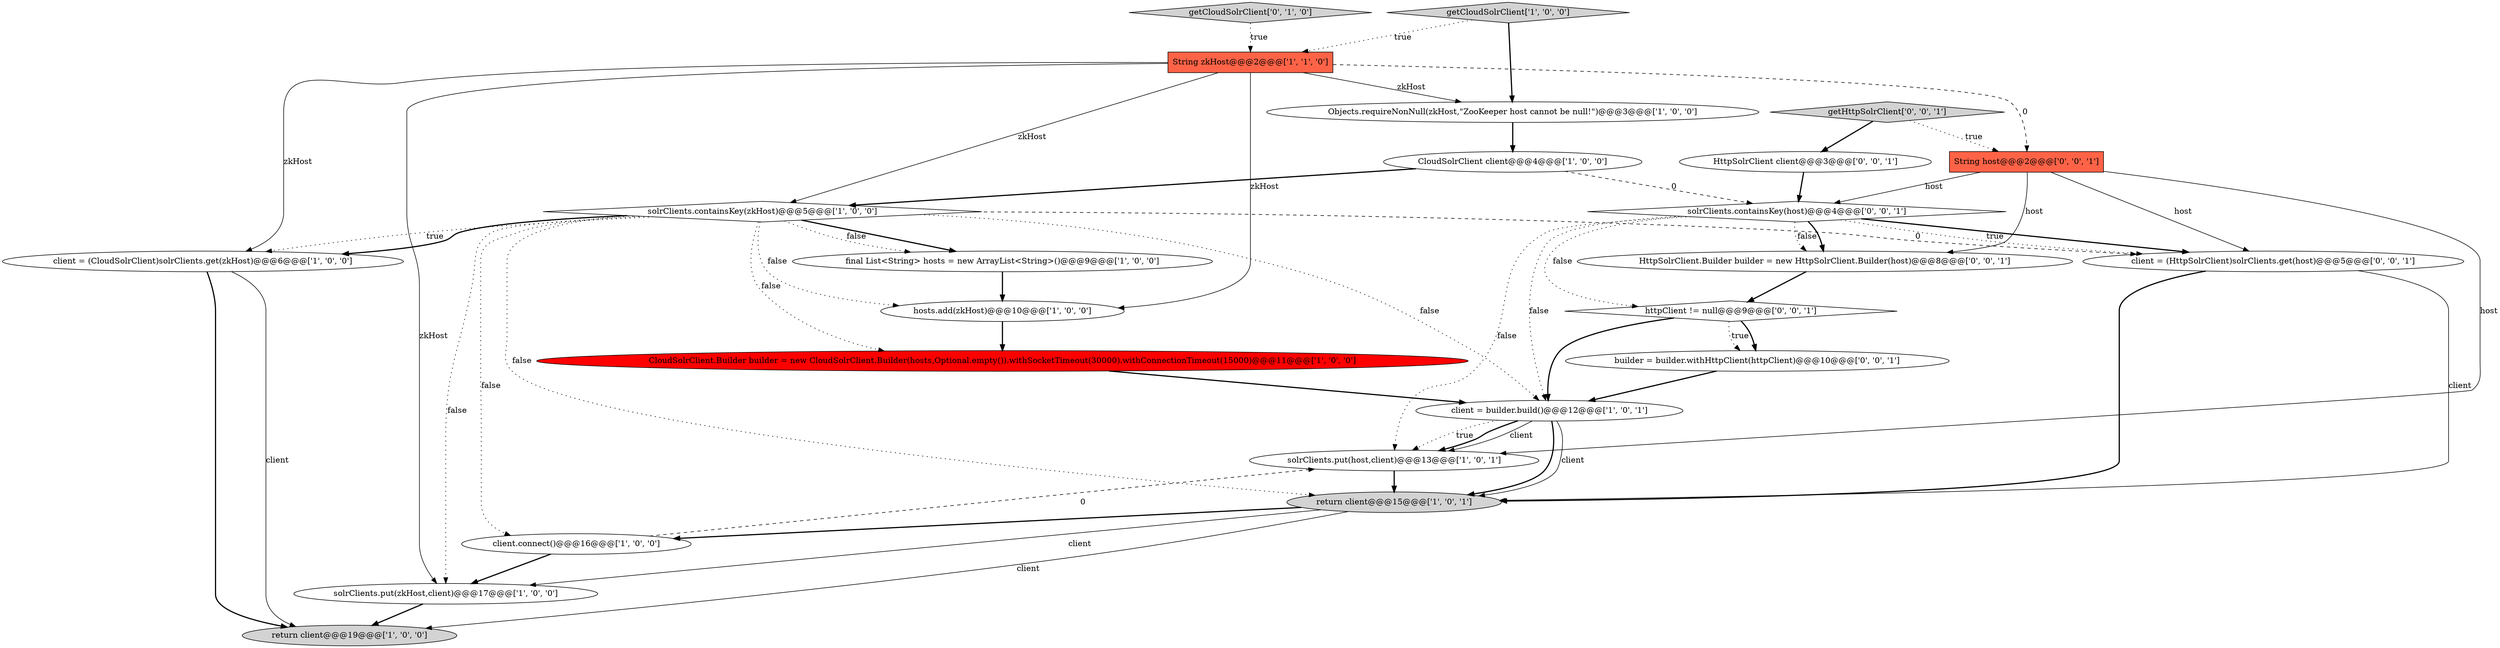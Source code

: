 digraph {
14 [style = filled, label = "CloudSolrClient.Builder builder = new CloudSolrClient.Builder(hosts,Optional.empty()).withSocketTimeout(30000).withConnectionTimeout(15000)@@@11@@@['1', '0', '0']", fillcolor = red, shape = ellipse image = "AAA1AAABBB1BBB"];
18 [style = filled, label = "builder = builder.withHttpClient(httpClient)@@@10@@@['0', '0', '1']", fillcolor = white, shape = ellipse image = "AAA0AAABBB3BBB"];
7 [style = filled, label = "solrClients.containsKey(zkHost)@@@5@@@['1', '0', '0']", fillcolor = white, shape = diamond image = "AAA0AAABBB1BBB"];
11 [style = filled, label = "client = builder.build()@@@12@@@['1', '0', '1']", fillcolor = white, shape = ellipse image = "AAA0AAABBB1BBB"];
13 [style = filled, label = "getCloudSolrClient['1', '0', '0']", fillcolor = lightgray, shape = diamond image = "AAA0AAABBB1BBB"];
12 [style = filled, label = "hosts.add(zkHost)@@@10@@@['1', '0', '0']", fillcolor = white, shape = ellipse image = "AAA0AAABBB1BBB"];
17 [style = filled, label = "getHttpSolrClient['0', '0', '1']", fillcolor = lightgray, shape = diamond image = "AAA0AAABBB3BBB"];
10 [style = filled, label = "client = (CloudSolrClient)solrClients.get(zkHost)@@@6@@@['1', '0', '0']", fillcolor = white, shape = ellipse image = "AAA0AAABBB1BBB"];
20 [style = filled, label = "HttpSolrClient client@@@3@@@['0', '0', '1']", fillcolor = white, shape = ellipse image = "AAA0AAABBB3BBB"];
2 [style = filled, label = "Objects.requireNonNull(zkHost,\"ZooKeeper host cannot be null!\")@@@3@@@['1', '0', '0']", fillcolor = white, shape = ellipse image = "AAA0AAABBB1BBB"];
22 [style = filled, label = "String host@@@2@@@['0', '0', '1']", fillcolor = tomato, shape = box image = "AAA0AAABBB3BBB"];
0 [style = filled, label = "solrClients.put(zkHost,client)@@@17@@@['1', '0', '0']", fillcolor = white, shape = ellipse image = "AAA0AAABBB1BBB"];
15 [style = filled, label = "getCloudSolrClient['0', '1', '0']", fillcolor = lightgray, shape = diamond image = "AAA0AAABBB2BBB"];
6 [style = filled, label = "return client@@@19@@@['1', '0', '0']", fillcolor = lightgray, shape = ellipse image = "AAA0AAABBB1BBB"];
1 [style = filled, label = "final List<String> hosts = new ArrayList<String>()@@@9@@@['1', '0', '0']", fillcolor = white, shape = ellipse image = "AAA0AAABBB1BBB"];
19 [style = filled, label = "solrClients.containsKey(host)@@@4@@@['0', '0', '1']", fillcolor = white, shape = diamond image = "AAA0AAABBB3BBB"];
3 [style = filled, label = "CloudSolrClient client@@@4@@@['1', '0', '0']", fillcolor = white, shape = ellipse image = "AAA0AAABBB1BBB"];
21 [style = filled, label = "httpClient != null@@@9@@@['0', '0', '1']", fillcolor = white, shape = diamond image = "AAA0AAABBB3BBB"];
16 [style = filled, label = "client = (HttpSolrClient)solrClients.get(host)@@@5@@@['0', '0', '1']", fillcolor = white, shape = ellipse image = "AAA0AAABBB3BBB"];
5 [style = filled, label = "solrClients.put(host,client)@@@13@@@['1', '0', '1']", fillcolor = white, shape = ellipse image = "AAA0AAABBB1BBB"];
4 [style = filled, label = "return client@@@15@@@['1', '0', '1']", fillcolor = lightgray, shape = ellipse image = "AAA0AAABBB1BBB"];
8 [style = filled, label = "client.connect()@@@16@@@['1', '0', '0']", fillcolor = white, shape = ellipse image = "AAA0AAABBB1BBB"];
9 [style = filled, label = "String zkHost@@@2@@@['1', '1', '0']", fillcolor = tomato, shape = box image = "AAA0AAABBB1BBB"];
23 [style = filled, label = "HttpSolrClient.Builder builder = new HttpSolrClient.Builder(host)@@@8@@@['0', '0', '1']", fillcolor = white, shape = ellipse image = "AAA0AAABBB3BBB"];
9->2 [style = solid, label="zkHost"];
16->4 [style = solid, label="client"];
7->1 [style = bold, label=""];
7->10 [style = dotted, label="true"];
19->11 [style = dotted, label="false"];
9->0 [style = solid, label="zkHost"];
19->5 [style = dotted, label="false"];
7->10 [style = bold, label=""];
4->6 [style = solid, label="client"];
0->6 [style = bold, label=""];
7->12 [style = dotted, label="false"];
21->18 [style = dotted, label="true"];
7->16 [style = dashed, label="0"];
2->3 [style = bold, label=""];
11->4 [style = bold, label=""];
18->11 [style = bold, label=""];
4->0 [style = solid, label="client"];
11->5 [style = solid, label="client"];
22->23 [style = solid, label="host"];
19->23 [style = dotted, label="false"];
10->6 [style = solid, label="client"];
11->5 [style = dotted, label="true"];
7->11 [style = dotted, label="false"];
9->22 [style = dashed, label="0"];
9->7 [style = solid, label="zkHost"];
8->5 [style = dashed, label="0"];
10->6 [style = bold, label=""];
21->18 [style = bold, label=""];
15->9 [style = dotted, label="true"];
19->16 [style = bold, label=""];
3->19 [style = dashed, label="0"];
8->0 [style = bold, label=""];
9->12 [style = solid, label="zkHost"];
11->5 [style = bold, label=""];
7->0 [style = dotted, label="false"];
23->21 [style = bold, label=""];
3->7 [style = bold, label=""];
21->11 [style = bold, label=""];
22->19 [style = solid, label="host"];
7->14 [style = dotted, label="false"];
19->23 [style = bold, label=""];
7->4 [style = dotted, label="false"];
7->8 [style = dotted, label="false"];
5->4 [style = bold, label=""];
12->14 [style = bold, label=""];
19->16 [style = dotted, label="true"];
1->12 [style = bold, label=""];
19->21 [style = dotted, label="false"];
4->8 [style = bold, label=""];
17->22 [style = dotted, label="true"];
17->20 [style = bold, label=""];
9->10 [style = solid, label="zkHost"];
22->16 [style = solid, label="host"];
22->5 [style = solid, label="host"];
16->4 [style = bold, label=""];
7->1 [style = dotted, label="false"];
20->19 [style = bold, label=""];
14->11 [style = bold, label=""];
11->4 [style = solid, label="client"];
13->2 [style = bold, label=""];
13->9 [style = dotted, label="true"];
}
